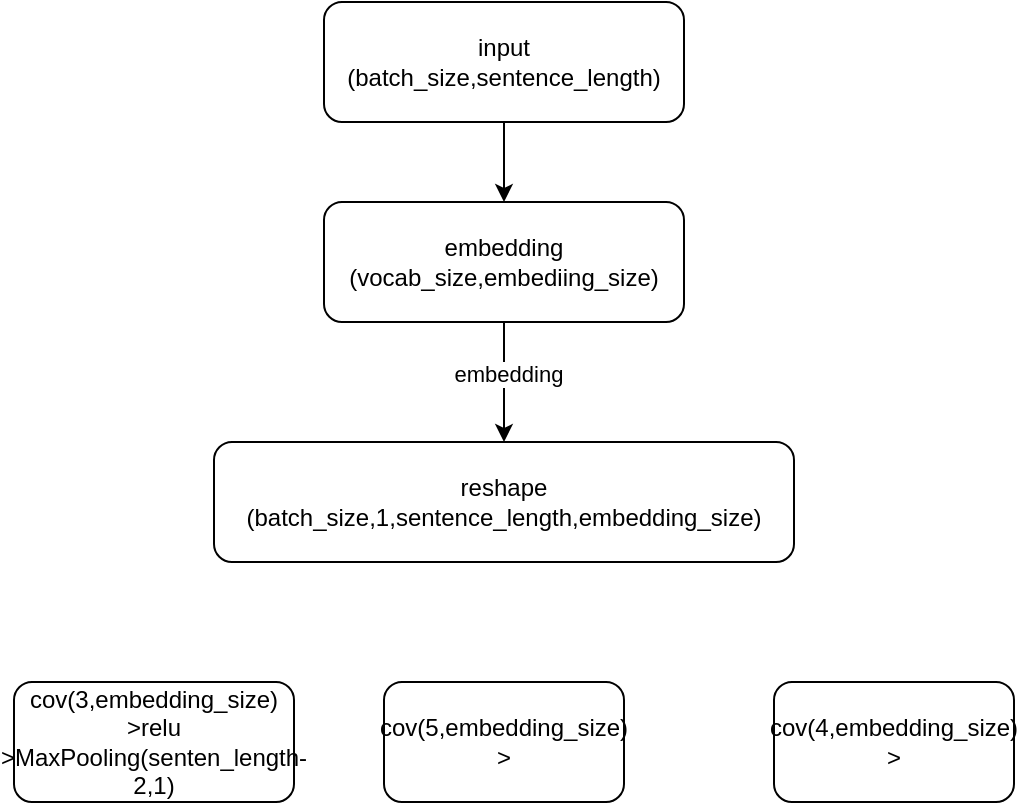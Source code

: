 <mxfile version="25.0.1">
  <diagram name="第 1 页" id="utqmPEL0DHPSSjvNaN32">
    <mxGraphModel dx="983" dy="539" grid="1" gridSize="20" guides="1" tooltips="1" connect="1" arrows="1" fold="1" page="1" pageScale="1" pageWidth="5000" pageHeight="5000" math="0" shadow="0">
      <root>
        <mxCell id="0" />
        <mxCell id="1" parent="0" />
        <mxCell id="4PV6QMyawLdjddjKOA9p-3" style="edgeStyle=orthogonalEdgeStyle;rounded=0;orthogonalLoop=1;jettySize=auto;html=1;entryX=0.5;entryY=0;entryDx=0;entryDy=0;" edge="1" parent="1" source="4PV6QMyawLdjddjKOA9p-1" target="4PV6QMyawLdjddjKOA9p-2">
          <mxGeometry relative="1" as="geometry" />
        </mxCell>
        <mxCell id="4PV6QMyawLdjddjKOA9p-1" value="input&lt;div&gt;(batch_size,sentence_length)&lt;/div&gt;" style="rounded=1;whiteSpace=wrap;html=1;" vertex="1" parent="1">
          <mxGeometry x="295" y="120" width="180" height="60" as="geometry" />
        </mxCell>
        <mxCell id="4PV6QMyawLdjddjKOA9p-14" style="edgeStyle=orthogonalEdgeStyle;rounded=0;orthogonalLoop=1;jettySize=auto;html=1;entryX=0.5;entryY=0;entryDx=0;entryDy=0;" edge="1" parent="1" source="4PV6QMyawLdjddjKOA9p-2" target="4PV6QMyawLdjddjKOA9p-13">
          <mxGeometry relative="1" as="geometry" />
        </mxCell>
        <mxCell id="4PV6QMyawLdjddjKOA9p-15" value="embedding" style="edgeLabel;html=1;align=center;verticalAlign=middle;resizable=0;points=[];" vertex="1" connectable="0" parent="4PV6QMyawLdjddjKOA9p-14">
          <mxGeometry x="-0.139" y="2" relative="1" as="geometry">
            <mxPoint as="offset" />
          </mxGeometry>
        </mxCell>
        <mxCell id="4PV6QMyawLdjddjKOA9p-2" value="embedding&lt;div&gt;(vocab_size,embediing_size)&lt;/div&gt;" style="rounded=1;whiteSpace=wrap;html=1;" vertex="1" parent="1">
          <mxGeometry x="295" y="220" width="180" height="60" as="geometry" />
        </mxCell>
        <mxCell id="4PV6QMyawLdjddjKOA9p-13" value="reshape&lt;div&gt;(batch_size,1,sentence_length,embedding_size)&lt;/div&gt;" style="rounded=1;whiteSpace=wrap;html=1;" vertex="1" parent="1">
          <mxGeometry x="240" y="340" width="290" height="60" as="geometry" />
        </mxCell>
        <mxCell id="4PV6QMyawLdjddjKOA9p-19" value="cov(3,embedding_size)&lt;div&gt;&amp;gt;relu&lt;/div&gt;&lt;div&gt;&amp;gt;MaxPooling(senten_length-2,1)&lt;/div&gt;" style="rounded=1;whiteSpace=wrap;html=1;" vertex="1" parent="1">
          <mxGeometry x="140" y="460" width="140" height="60" as="geometry" />
        </mxCell>
        <mxCell id="4PV6QMyawLdjddjKOA9p-20" value="cov(5,embedding_size)&lt;div&gt;&amp;gt;&lt;/div&gt;" style="rounded=1;whiteSpace=wrap;html=1;" vertex="1" parent="1">
          <mxGeometry x="325" y="460" width="120" height="60" as="geometry" />
        </mxCell>
        <mxCell id="4PV6QMyawLdjddjKOA9p-21" value="cov(4,embedding_size)&lt;div&gt;&amp;gt;&lt;/div&gt;" style="rounded=1;whiteSpace=wrap;html=1;" vertex="1" parent="1">
          <mxGeometry x="520" y="460" width="120" height="60" as="geometry" />
        </mxCell>
      </root>
    </mxGraphModel>
  </diagram>
</mxfile>
